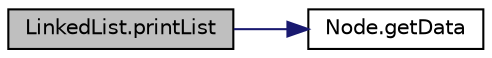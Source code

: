 digraph "LinkedList.printList"
{
 // LATEX_PDF_SIZE
  edge [fontname="Helvetica",fontsize="10",labelfontname="Helvetica",labelfontsize="10"];
  node [fontname="Helvetica",fontsize="10",shape=record];
  rankdir="LR";
  Node1 [label="LinkedList.printList",height=0.2,width=0.4,color="black", fillcolor="grey75", style="filled", fontcolor="black",tooltip="Print out values of a LinkedList."];
  Node1 -> Node2 [color="midnightblue",fontsize="10",style="solid",fontname="Helvetica"];
  Node2 [label="Node.getData",height=0.2,width=0.4,color="black", fillcolor="white", style="filled",URL="$class_node.html#a163c20ed7c6533f185ad0c75f7e0e6c3",tooltip="Retrieves data of Node instance."];
}
